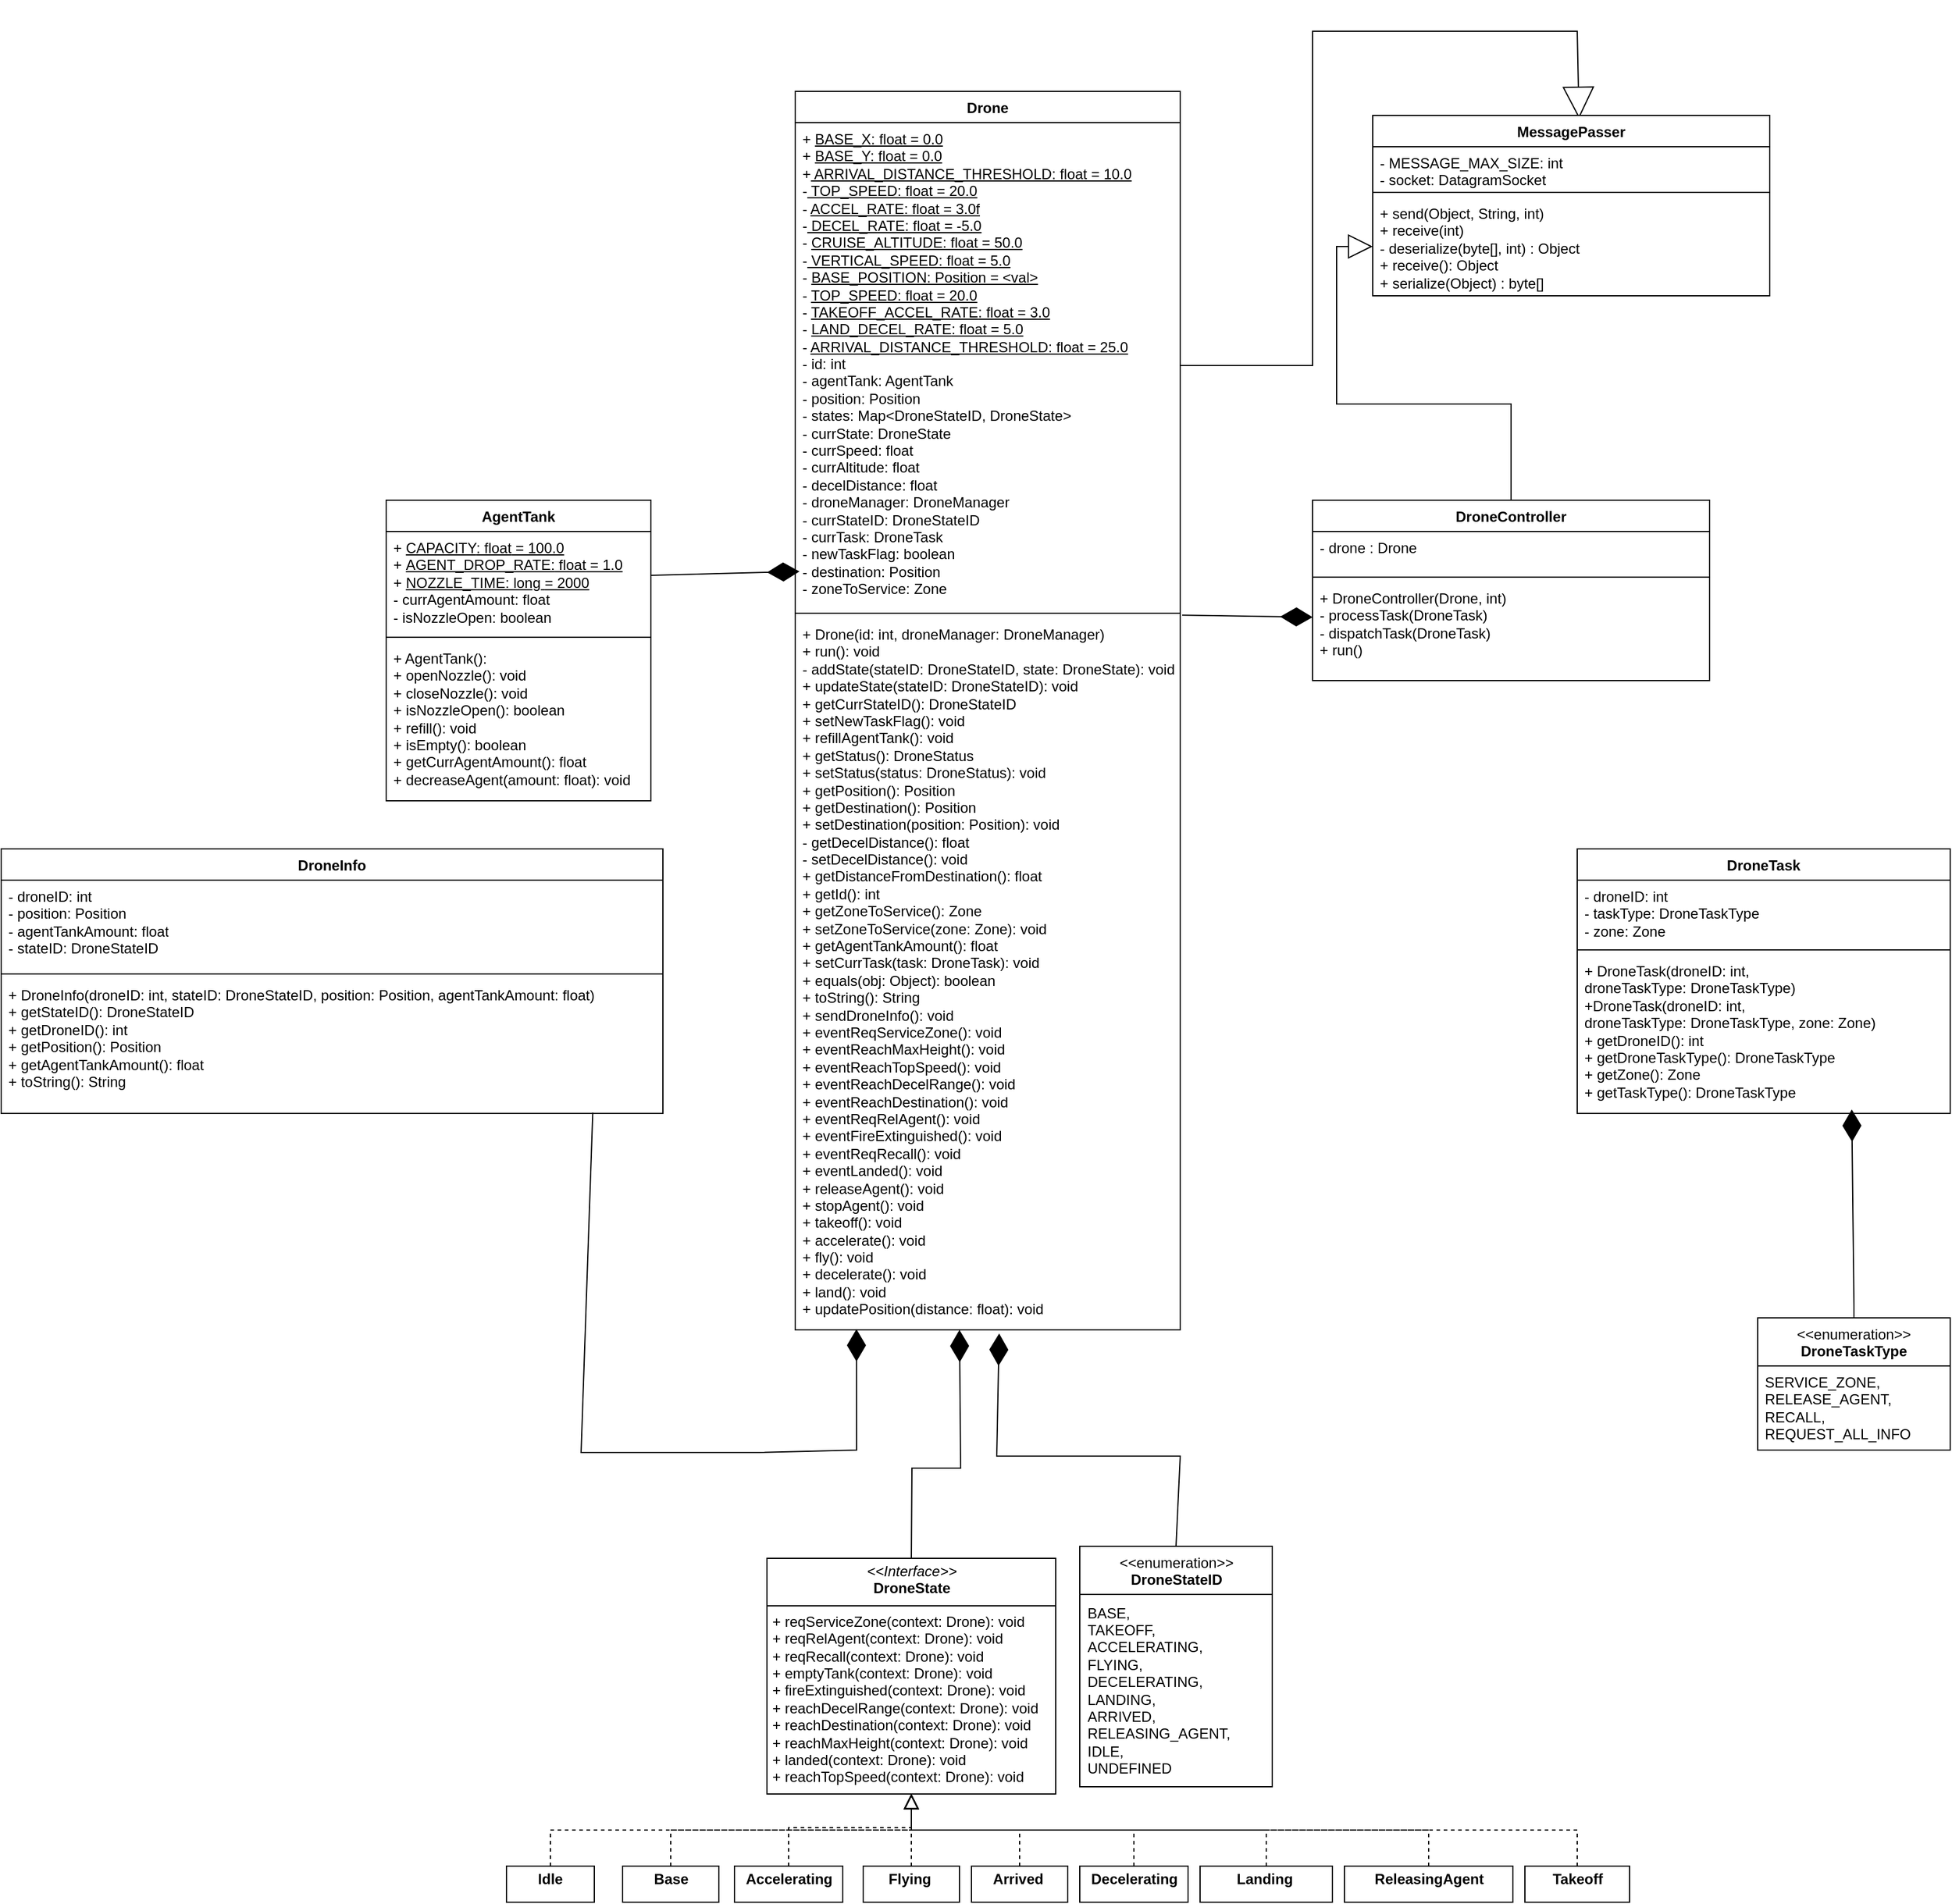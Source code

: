 <mxfile version="26.1.1">
  <diagram name="Page-1" id="E1clJ-vo8N5P6Af11tzl">
    <mxGraphModel dx="6111" dy="6210" grid="1" gridSize="10" guides="1" tooltips="1" connect="1" arrows="1" fold="1" page="1" pageScale="1" pageWidth="4681" pageHeight="3300" math="0" shadow="0">
      <root>
        <mxCell id="0" />
        <mxCell id="1" parent="0" />
        <mxCell id="gpong3w6HoHgrcKHU_dl-1" value="Drone" style="swimlane;fontStyle=1;align=center;verticalAlign=top;childLayout=stackLayout;horizontal=1;startSize=26;horizontalStack=0;resizeParent=1;resizeParentMax=0;resizeLast=0;collapsible=1;marginBottom=0;whiteSpace=wrap;html=1;" parent="1" vertex="1">
          <mxGeometry x="-2190" y="-1040" width="320" height="1030" as="geometry" />
        </mxCell>
        <mxCell id="gpong3w6HoHgrcKHU_dl-2" value="&lt;div&gt;+&amp;nbsp;&lt;u&gt;BASE_X: float = 0.0&lt;/u&gt;&lt;/div&gt;&lt;div&gt;+&amp;nbsp;&lt;span style=&quot;background-color: transparent;&quot;&gt;&lt;u&gt;BASE_Y: float = 0.0&lt;/u&gt;&lt;/span&gt;&lt;/div&gt;&lt;div&gt;&lt;span style=&quot;background-color: transparent;&quot;&gt;+&lt;u&gt; ARRIVAL_DISTANCE_THRESHOLD: float = 10.0&lt;/u&gt;&lt;/span&gt;&lt;/div&gt;&lt;div&gt;&lt;span style=&quot;background-color: transparent;&quot;&gt;-&lt;u&gt; TOP_SPEED: float = 20.0&lt;/u&gt;&lt;/span&gt;&lt;/div&gt;&lt;div&gt;- &lt;u&gt;ACCEL_RATE: float = 3.0f&lt;/u&gt;&lt;/div&gt;&lt;div&gt;-&lt;u&gt; DECEL_RATE: float = -5.0&lt;/u&gt;&lt;/div&gt;&lt;div&gt;- &lt;u&gt;CRUISE_ALTITUDE: float = 50.0&lt;/u&gt;&lt;/div&gt;&lt;div&gt;-&lt;u&gt; VERTICAL_SPEED: float = 5.0&lt;/u&gt;&lt;/div&gt;&lt;div&gt;- &lt;u&gt;BASE_POSITION: Position = &amp;lt;val&amp;gt;&lt;/u&gt;&lt;/div&gt;- &lt;u&gt;TOP_SPEED: float = 20.0&lt;/u&gt;&lt;div&gt;- &lt;u&gt;TAKEOFF_ACCEL_RATE&lt;/u&gt;&lt;u style=&quot;background-color: transparent; color: light-dark(rgb(0, 0, 0), rgb(255, 255, 255));&quot;&gt;: float&lt;/u&gt;&lt;u style=&quot;background-color: transparent; color: light-dark(rgb(0, 0, 0), rgb(255, 255, 255));&quot;&gt;&amp;nbsp;= 3.0&lt;/u&gt;&lt;/div&gt;&lt;div&gt;- &lt;u&gt;LAND_DECEL_RATE&lt;/u&gt;&lt;u style=&quot;background-color: transparent; color: light-dark(rgb(0, 0, 0), rgb(255, 255, 255));&quot;&gt;: float&lt;/u&gt;&lt;u style=&quot;background-color: transparent; color: light-dark(rgb(0, 0, 0), rgb(255, 255, 255));&quot;&gt;&amp;nbsp;= 5.0&lt;/u&gt;&lt;/div&gt;&lt;div&gt;- &lt;u&gt;ARRIVAL_DISTANCE_THRESHOLD: float = 25.0&lt;/u&gt;&lt;/div&gt;&lt;div&gt;- id: int&lt;/div&gt;&lt;div&gt;- agentTank: AgentTank&lt;/div&gt;&lt;div&gt;- position: Position&lt;/div&gt;&lt;div&gt;- states:&amp;nbsp;&lt;span style=&quot;background-color: transparent; color: light-dark(rgb(0, 0, 0), rgb(255, 255, 255));&quot;&gt;Map&amp;lt;DroneStateID, DroneState&amp;gt;&lt;/span&gt;&lt;/div&gt;&lt;div&gt;&lt;span style=&quot;background-color: transparent;&quot;&gt;- currState: DroneState&lt;/span&gt;&lt;/div&gt;&lt;div&gt;&lt;span style=&quot;background-color: transparent;&quot;&gt;&lt;div&gt;- currSpeed: float&lt;/div&gt;&lt;div&gt;- currAltitude: float&lt;/div&gt;&lt;div&gt;- decelDistance: float&lt;/div&gt;&lt;div&gt;- droneManager: DroneManager&lt;/div&gt;&lt;/span&gt;&lt;/div&gt;&lt;div&gt;&lt;div&gt;- currStateID: DroneStateID&lt;/div&gt;&lt;div&gt;&lt;span style=&quot;background-color: transparent; color: light-dark(rgb(0, 0, 0), rgb(255, 255, 255));&quot;&gt;- currTask: DroneTask&lt;/span&gt;&lt;/div&gt;&lt;div&gt;- newTaskFlag: boolean&lt;/div&gt;&lt;div&gt;- destination: Position&lt;/div&gt;&lt;div&gt;- zoneToService: Zone&lt;/div&gt;&lt;/div&gt;&lt;div&gt;&lt;br&gt;&lt;/div&gt;" style="text;strokeColor=none;fillColor=none;align=left;verticalAlign=top;spacingLeft=4;spacingRight=4;overflow=hidden;rotatable=0;points=[[0,0.5],[1,0.5]];portConstraint=eastwest;whiteSpace=wrap;html=1;" parent="gpong3w6HoHgrcKHU_dl-1" vertex="1">
          <mxGeometry y="26" width="320" height="404" as="geometry" />
        </mxCell>
        <mxCell id="gpong3w6HoHgrcKHU_dl-3" value="" style="line;strokeWidth=1;fillColor=none;align=left;verticalAlign=middle;spacingTop=-1;spacingLeft=3;spacingRight=3;rotatable=0;labelPosition=right;points=[];portConstraint=eastwest;strokeColor=inherit;" parent="gpong3w6HoHgrcKHU_dl-1" vertex="1">
          <mxGeometry y="430" width="320" height="8" as="geometry" />
        </mxCell>
        <mxCell id="gpong3w6HoHgrcKHU_dl-4" value="+ Drone(id: int, droneManager: DroneManager)&lt;div&gt;+ run(): void&lt;br&gt;&lt;div&gt;- addState(stateID: DroneStateID, state: DroneState): void&lt;br&gt;&lt;div&gt;+ updateState(stateID: DroneStateID): void&lt;/div&gt;&lt;div&gt;+ getCurrStateID(): DroneStateID&lt;/div&gt;&lt;div&gt;+ setNewTaskFlag(): void&lt;/div&gt;&lt;div&gt;+ refillAgentTank(): void&lt;/div&gt;&lt;div&gt;+ getStatus(): DroneStatus&lt;/div&gt;&lt;div&gt;+ setStatus(status: DroneStatus): void&lt;/div&gt;&lt;div&gt;+ getPosition(): Position&lt;/div&gt;&lt;div&gt;+ getDestination(): Position&lt;/div&gt;&lt;div&gt;+ setDestination(position: Position): void&lt;/div&gt;&lt;div&gt;- getDecelDistance(): float&lt;/div&gt;&lt;div&gt;&lt;span style=&quot;background-color: transparent; color: light-dark(rgb(0, 0, 0), rgb(255, 255, 255));&quot;&gt;- setDecelDistance(): void&lt;/span&gt;&lt;/div&gt;&lt;div&gt;&lt;span style=&quot;background-color: transparent;&quot;&gt;+ getDistanceFromDestination(): float&lt;/span&gt;&lt;/div&gt;&lt;div&gt;&lt;span style=&quot;background-color: transparent;&quot;&gt;+ getId(): int&lt;/span&gt;&lt;/div&gt;&lt;div&gt;&lt;span style=&quot;background-color: transparent;&quot;&gt;+ getZoneToService(): Zone&lt;/span&gt;&lt;/div&gt;&lt;div&gt;&lt;span style=&quot;background-color: transparent;&quot;&gt;+ setZoneToService(zone: Zone): void&lt;/span&gt;&lt;/div&gt;&lt;div&gt;&lt;span style=&quot;background-color: transparent;&quot;&gt;+ getAgentTankAmount(): float&lt;/span&gt;&lt;/div&gt;&lt;div&gt;&lt;span style=&quot;background-color: transparent;&quot;&gt;+ setCurrTask(task: DroneTask): void&lt;/span&gt;&lt;/div&gt;&lt;div&gt;&lt;span style=&quot;background-color: transparent;&quot;&gt;+ equals(obj: Object): boolean&lt;/span&gt;&lt;/div&gt;&lt;div&gt;&lt;span style=&quot;background-color: transparent;&quot;&gt;+ toString(): String&lt;/span&gt;&lt;/div&gt;&lt;div&gt;&lt;span style=&quot;background-color: transparent;&quot;&gt;+ sendDroneInfo(): void&lt;/span&gt;&lt;/div&gt;&lt;div&gt;+ eventReqServiceZone(): void&lt;/div&gt;&lt;div&gt;+ eventReachMaxHeight(): void&lt;/div&gt;&lt;div&gt;+ eventReachTopSpeed(): void&lt;/div&gt;&lt;div&gt;+ eventReachDecelRange(): void&lt;/div&gt;&lt;div&gt;+ eventReachDestination(): void&lt;/div&gt;&lt;div&gt;+ eventReqRelAgent(): void&lt;/div&gt;&lt;div&gt;+ eventFireExtinguished(): void&lt;/div&gt;&lt;div&gt;+ eventReqRecall(): void&lt;/div&gt;&lt;div&gt;+ eventLanded(): void&lt;/div&gt;&lt;div&gt;+ releaseAgent(): void&lt;/div&gt;&lt;div&gt;+ stopAgent(): void&lt;/div&gt;&lt;div&gt;+ takeoff(): void&lt;/div&gt;&lt;div&gt;+ accelerate(): void&lt;/div&gt;&lt;div&gt;+ fly(): void&lt;/div&gt;&lt;div&gt;+ decelerate(): void&lt;/div&gt;&lt;div&gt;+ land(): void&lt;/div&gt;&lt;div&gt;+ updatePosition(distance: float): void&lt;/div&gt;&lt;div&gt;&lt;br&gt;&lt;/div&gt;&lt;/div&gt;&lt;/div&gt;" style="text;strokeColor=none;fillColor=none;align=left;verticalAlign=top;spacingLeft=4;spacingRight=4;overflow=hidden;rotatable=0;points=[[0,0.5],[1,0.5]];portConstraint=eastwest;whiteSpace=wrap;html=1;" parent="gpong3w6HoHgrcKHU_dl-1" vertex="1">
          <mxGeometry y="438" width="320" height="592" as="geometry" />
        </mxCell>
        <mxCell id="ytz2XxUED-rhMCgSk-kE-34" value="" style="endArrow=block;endFill=0;endSize=24;html=1;rounded=0;entryX=1;entryY=0.5;entryDx=0;entryDy=0;exitX=1;exitY=0.5;exitDx=0;exitDy=0;" parent="gpong3w6HoHgrcKHU_dl-1" source="gpong3w6HoHgrcKHU_dl-2" edge="1">
          <mxGeometry width="160" relative="1" as="geometry">
            <mxPoint x="260" y="-336" as="sourcePoint" />
            <mxPoint x="651.5" y="22.64" as="targetPoint" />
            <Array as="points">
              <mxPoint x="430" y="228" />
              <mxPoint x="430" y="-50" />
              <mxPoint x="650" y="-50" />
            </Array>
          </mxGeometry>
        </mxCell>
        <mxCell id="gpong3w6HoHgrcKHU_dl-5" value="AgentTank" style="swimlane;fontStyle=1;align=center;verticalAlign=top;childLayout=stackLayout;horizontal=1;startSize=26;horizontalStack=0;resizeParent=1;resizeParentMax=0;resizeLast=0;collapsible=1;marginBottom=0;whiteSpace=wrap;html=1;" parent="1" vertex="1">
          <mxGeometry x="-2530" y="-700" width="220" height="250" as="geometry" />
        </mxCell>
        <mxCell id="gpong3w6HoHgrcKHU_dl-6" value="&lt;div&gt;+ &lt;u&gt;CAPACITY&lt;span style=&quot;color: light-dark(rgb(0, 0, 0), rgb(255, 255, 255)); background-color: transparent;&quot;&gt;: float&lt;/span&gt;&lt;span style=&quot;color: light-dark(rgb(0, 0, 0), rgb(255, 255, 255)); background-color: transparent;&quot;&gt;&amp;nbsp;= 100.0&lt;/span&gt;&lt;/u&gt;&lt;br&gt;&lt;/div&gt;+&amp;nbsp;&lt;u&gt;AGENT_DROP_RATE:&lt;span style=&quot;color: light-dark(rgb(0, 0, 0), rgb(255, 255, 255)); background-color: transparent;&quot;&gt;&amp;nbsp;float&lt;/span&gt;&lt;span style=&quot;color: light-dark(rgb(0, 0, 0), rgb(255, 255, 255)); background-color: transparent;&quot;&gt;&amp;nbsp;= 1.0&lt;/span&gt;&lt;/u&gt;&lt;div&gt;+&amp;nbsp;&lt;u&gt;NOZZLE_TIME&lt;/u&gt;&lt;u style=&quot;color: light-dark(rgb(0, 0, 0), rgb(255, 255, 255)); background-color: transparent;&quot;&gt;: long&amp;nbsp;&lt;/u&gt;&lt;u style=&quot;color: light-dark(rgb(0, 0, 0), rgb(255, 255, 255)); background-color: transparent;&quot;&gt;= 2000&lt;/u&gt;&lt;u style=&quot;color: light-dark(rgb(0, 0, 0), rgb(255, 255, 255)); background-color: transparent;&quot;&gt;&lt;br&gt;&lt;/u&gt;&lt;/div&gt;&lt;div&gt;- currAgentAmount: float&lt;/div&gt;&lt;div&gt;- isNozzleOpen: boolean&lt;/div&gt;" style="text;strokeColor=none;fillColor=none;align=left;verticalAlign=top;spacingLeft=4;spacingRight=4;overflow=hidden;rotatable=0;points=[[0,0.5],[1,0.5]];portConstraint=eastwest;whiteSpace=wrap;html=1;" parent="gpong3w6HoHgrcKHU_dl-5" vertex="1">
          <mxGeometry y="26" width="220" height="84" as="geometry" />
        </mxCell>
        <mxCell id="gpong3w6HoHgrcKHU_dl-7" value="" style="line;strokeWidth=1;fillColor=none;align=left;verticalAlign=middle;spacingTop=-1;spacingLeft=3;spacingRight=3;rotatable=0;labelPosition=right;points=[];portConstraint=eastwest;strokeColor=inherit;" parent="gpong3w6HoHgrcKHU_dl-5" vertex="1">
          <mxGeometry y="110" width="220" height="8" as="geometry" />
        </mxCell>
        <mxCell id="gpong3w6HoHgrcKHU_dl-8" value="+ AgentTank():&lt;div&gt;+ openNozzle(): void&lt;/div&gt;&lt;div&gt;+ closeNozzle(): void&lt;/div&gt;&lt;div&gt;+ isNozzleOpen(): boolean&lt;/div&gt;&lt;div&gt;+ refill(): void&lt;/div&gt;&lt;div&gt;+ isEmpty(): boolean&lt;/div&gt;&lt;div&gt;+ getCurrAgentAmount(): float&lt;/div&gt;&lt;div&gt;+ decreaseAgent(amount: float): void&lt;/div&gt;" style="text;strokeColor=none;fillColor=none;align=left;verticalAlign=top;spacingLeft=4;spacingRight=4;overflow=hidden;rotatable=0;points=[[0,0.5],[1,0.5]];portConstraint=eastwest;whiteSpace=wrap;html=1;" parent="gpong3w6HoHgrcKHU_dl-5" vertex="1">
          <mxGeometry y="118" width="220" height="132" as="geometry" />
        </mxCell>
        <mxCell id="gpong3w6HoHgrcKHU_dl-9" value="" style="endArrow=diamondThin;endFill=1;endSize=24;html=1;rounded=0;exitX=1;exitY=0.25;exitDx=0;exitDy=0;entryX=0.011;entryY=0.924;entryDx=0;entryDy=0;entryPerimeter=0;" parent="1" source="gpong3w6HoHgrcKHU_dl-5" target="gpong3w6HoHgrcKHU_dl-2" edge="1">
          <mxGeometry width="160" relative="1" as="geometry">
            <mxPoint x="-1287" y="-556" as="sourcePoint" />
            <mxPoint x="-2254" y="-626" as="targetPoint" />
          </mxGeometry>
        </mxCell>
        <mxCell id="gpong3w6HoHgrcKHU_dl-10" value="DroneInfo" style="swimlane;fontStyle=1;align=center;verticalAlign=top;childLayout=stackLayout;horizontal=1;startSize=26;horizontalStack=0;resizeParent=1;resizeParentMax=0;resizeLast=0;collapsible=1;marginBottom=0;whiteSpace=wrap;html=1;" parent="1" vertex="1">
          <mxGeometry x="-2850" y="-410" width="550" height="220" as="geometry" />
        </mxCell>
        <mxCell id="gpong3w6HoHgrcKHU_dl-11" value="- droneID: int&lt;div&gt;- position: Position&lt;/div&gt;&lt;div&gt;-&amp;nbsp;agentTankAmount: float&lt;/div&gt;&lt;div&gt;- stateID: DroneStateID&lt;/div&gt;" style="text;strokeColor=none;fillColor=none;align=left;verticalAlign=top;spacingLeft=4;spacingRight=4;overflow=hidden;rotatable=0;points=[[0,0.5],[1,0.5]];portConstraint=eastwest;whiteSpace=wrap;html=1;" parent="gpong3w6HoHgrcKHU_dl-10" vertex="1">
          <mxGeometry y="26" width="550" height="74" as="geometry" />
        </mxCell>
        <mxCell id="gpong3w6HoHgrcKHU_dl-12" value="" style="line;strokeWidth=1;fillColor=none;align=left;verticalAlign=middle;spacingTop=-1;spacingLeft=3;spacingRight=3;rotatable=0;labelPosition=right;points=[];portConstraint=eastwest;strokeColor=inherit;" parent="gpong3w6HoHgrcKHU_dl-10" vertex="1">
          <mxGeometry y="100" width="550" height="8" as="geometry" />
        </mxCell>
        <mxCell id="gpong3w6HoHgrcKHU_dl-13" value="+ DroneInfo(droneID: int, stateID: DroneStateID, position: Position, agentTankAmount: float)&lt;div&gt;&lt;div&gt;+ getStateID():&amp;nbsp;&lt;span style=&quot;background-color: transparent; color: light-dark(rgb(0, 0, 0), rgb(255, 255, 255));&quot;&gt;DroneStateID&lt;/span&gt;&lt;/div&gt;&lt;/div&gt;&lt;div&gt;&lt;span style=&quot;background-color: transparent; color: light-dark(rgb(0, 0, 0), rgb(255, 255, 255));&quot;&gt;+&amp;nbsp;&lt;/span&gt;&lt;span style=&quot;background-color: transparent;&quot;&gt;getDroneID(): int&lt;/span&gt;&lt;/div&gt;&lt;div&gt;+&amp;nbsp;getPosition(): Position&lt;/div&gt;&lt;div&gt;+&amp;nbsp;getAgentTankAmount(): float&lt;/div&gt;&lt;div&gt;+&amp;nbsp;toString(): String&lt;/div&gt;" style="text;strokeColor=none;fillColor=none;align=left;verticalAlign=top;spacingLeft=4;spacingRight=4;overflow=hidden;rotatable=0;points=[[0,0.5],[1,0.5]];portConstraint=eastwest;whiteSpace=wrap;html=1;" parent="gpong3w6HoHgrcKHU_dl-10" vertex="1">
          <mxGeometry y="108" width="550" height="112" as="geometry" />
        </mxCell>
        <mxCell id="ytz2XxUED-rhMCgSk-kE-1" value="" style="endArrow=diamondThin;endFill=1;endSize=24;html=1;rounded=0;entryX=0.159;entryY=0.999;entryDx=0;entryDy=0;entryPerimeter=0;exitX=0.894;exitY=0.993;exitDx=0;exitDy=0;exitPerimeter=0;" parent="1" source="gpong3w6HoHgrcKHU_dl-13" target="gpong3w6HoHgrcKHU_dl-4" edge="1">
          <mxGeometry width="160" relative="1" as="geometry">
            <mxPoint x="-2370" y="-160" as="sourcePoint" />
            <mxPoint x="-2220" y="37" as="targetPoint" />
            <Array as="points">
              <mxPoint x="-2368" y="92" />
              <mxPoint x="-2220" y="92" />
              <mxPoint x="-2139" y="90" />
            </Array>
          </mxGeometry>
        </mxCell>
        <mxCell id="ytz2XxUED-rhMCgSk-kE-2" value="&lt;p style=&quot;margin:0px;margin-top:4px;text-align:center;&quot;&gt;&lt;i&gt;&amp;lt;&amp;lt;Interface&amp;gt;&amp;gt;&lt;/i&gt;&lt;br&gt;&lt;b&gt;DroneState&lt;/b&gt;&lt;/p&gt;&lt;hr size=&quot;1&quot; style=&quot;border-style:solid;&quot;&gt;&lt;p style=&quot;margin:0px;margin-left:4px;&quot;&gt;+ reqServiceZone(context: Drone): void&lt;br&gt;+ reqRelAgent(context: Drone): void&amp;nbsp;&lt;/p&gt;&lt;p style=&quot;margin:0px;margin-left:4px;&quot;&gt;+&amp;nbsp;reqRecall(context: Drone): void&lt;/p&gt;&lt;p style=&quot;margin:0px;margin-left:4px;&quot;&gt;+&amp;nbsp;emptyTank(context: Drone): void&lt;/p&gt;&lt;p style=&quot;margin:0px;margin-left:4px;&quot;&gt;+&amp;nbsp;fireExtinguished(context: Drone): void&lt;/p&gt;&lt;p style=&quot;margin:0px;margin-left:4px;&quot;&gt;+&amp;nbsp;reachDecelRange(context: Drone): void&lt;/p&gt;&lt;p style=&quot;margin:0px;margin-left:4px;&quot;&gt;+&amp;nbsp;reachDestination(context: Drone): void&lt;/p&gt;&lt;p style=&quot;margin:0px;margin-left:4px;&quot;&gt;+&amp;nbsp;reachMaxHeight(context: Drone): void&lt;/p&gt;&lt;p style=&quot;margin:0px;margin-left:4px;&quot;&gt;+&amp;nbsp;landed(context: Drone): void&lt;/p&gt;&lt;p style=&quot;margin:0px;margin-left:4px;&quot;&gt;+&amp;nbsp;reachTopSpeed(context: Drone): void&lt;/p&gt;" style="verticalAlign=top;align=left;overflow=fill;html=1;whiteSpace=wrap;" parent="1" vertex="1">
          <mxGeometry x="-2213.5" y="180" width="240" height="196" as="geometry" />
        </mxCell>
        <mxCell id="ytz2XxUED-rhMCgSk-kE-3" style="edgeStyle=orthogonalEdgeStyle;rounded=0;orthogonalLoop=1;jettySize=auto;html=1;entryX=0.5;entryY=1;entryDx=0;entryDy=0;endSize=10;endArrow=block;endFill=0;dashed=1;exitX=0.5;exitY=0;exitDx=0;exitDy=0;" parent="1" source="ytz2XxUED-rhMCgSk-kE-4" target="ytz2XxUED-rhMCgSk-kE-2" edge="1">
          <mxGeometry relative="1" as="geometry">
            <mxPoint x="-2195.5" y="436" as="sourcePoint" />
            <Array as="points">
              <mxPoint x="-2195.5" y="404" />
              <mxPoint x="-2093.5" y="404" />
            </Array>
          </mxGeometry>
        </mxCell>
        <mxCell id="ytz2XxUED-rhMCgSk-kE-4" value="&lt;p style=&quot;margin:0px;margin-top:4px;text-align:center;&quot;&gt;&lt;b&gt;Accelerating&lt;/b&gt;&lt;/p&gt;" style="verticalAlign=top;align=left;overflow=fill;html=1;whiteSpace=wrap;" parent="1" vertex="1">
          <mxGeometry x="-2240.5" y="436" width="90" height="30" as="geometry" />
        </mxCell>
        <mxCell id="ytz2XxUED-rhMCgSk-kE-5" style="edgeStyle=orthogonalEdgeStyle;rounded=0;orthogonalLoop=1;jettySize=auto;html=1;exitX=0.5;exitY=0;exitDx=0;exitDy=0;entryX=0.5;entryY=1;entryDx=0;entryDy=0;endArrow=block;endFill=0;endSize=10;dashed=1;" parent="1" source="ytz2XxUED-rhMCgSk-kE-6" target="ytz2XxUED-rhMCgSk-kE-2" edge="1">
          <mxGeometry relative="1" as="geometry" />
        </mxCell>
        <mxCell id="ytz2XxUED-rhMCgSk-kE-6" value="&lt;p style=&quot;margin:0px;margin-top:4px;text-align:center;&quot;&gt;&lt;b&gt;Arrived&amp;nbsp;&lt;/b&gt;&lt;/p&gt;" style="verticalAlign=top;align=left;overflow=fill;html=1;whiteSpace=wrap;" parent="1" vertex="1">
          <mxGeometry x="-2043.5" y="436" width="80" height="30" as="geometry" />
        </mxCell>
        <mxCell id="ytz2XxUED-rhMCgSk-kE-7" style="edgeStyle=orthogonalEdgeStyle;rounded=0;orthogonalLoop=1;jettySize=auto;html=1;exitX=0.5;exitY=0;exitDx=0;exitDy=0;entryX=0.5;entryY=1;entryDx=0;entryDy=0;endArrow=block;endFill=0;endSize=10;dashed=1;" parent="1" source="ytz2XxUED-rhMCgSk-kE-8" target="ytz2XxUED-rhMCgSk-kE-2" edge="1">
          <mxGeometry relative="1" as="geometry">
            <mxPoint x="-2073.5" y="396" as="targetPoint" />
          </mxGeometry>
        </mxCell>
        <mxCell id="ytz2XxUED-rhMCgSk-kE-8" value="&lt;p style=&quot;margin:0px;margin-top:4px;text-align:center;&quot;&gt;&lt;b&gt;Base&lt;/b&gt;&lt;/p&gt;" style="verticalAlign=top;align=left;overflow=fill;html=1;whiteSpace=wrap;" parent="1" vertex="1">
          <mxGeometry x="-2333.5" y="436" width="80" height="30" as="geometry" />
        </mxCell>
        <mxCell id="ytz2XxUED-rhMCgSk-kE-9" style="edgeStyle=orthogonalEdgeStyle;rounded=0;orthogonalLoop=1;jettySize=auto;html=1;exitX=0.5;exitY=0;exitDx=0;exitDy=0;entryX=0.5;entryY=1;entryDx=0;entryDy=0;endSize=10;endArrow=block;endFill=0;dashed=1;" parent="1" source="ytz2XxUED-rhMCgSk-kE-10" target="ytz2XxUED-rhMCgSk-kE-2" edge="1">
          <mxGeometry relative="1" as="geometry">
            <Array as="points">
              <mxPoint x="-2093.5" y="426" />
              <mxPoint x="-2093.5" y="426" />
            </Array>
          </mxGeometry>
        </mxCell>
        <mxCell id="ytz2XxUED-rhMCgSk-kE-10" value="&lt;p style=&quot;margin:0px;margin-top:4px;text-align:center;&quot;&gt;&lt;b&gt;Flying&amp;nbsp;&lt;/b&gt;&lt;/p&gt;" style="verticalAlign=top;align=left;overflow=fill;html=1;whiteSpace=wrap;" parent="1" vertex="1">
          <mxGeometry x="-2133.5" y="436" width="80" height="30" as="geometry" />
        </mxCell>
        <mxCell id="ytz2XxUED-rhMCgSk-kE-11" style="edgeStyle=orthogonalEdgeStyle;rounded=0;orthogonalLoop=1;jettySize=auto;html=1;exitX=0.5;exitY=0;exitDx=0;exitDy=0;entryX=0.5;entryY=1;entryDx=0;entryDy=0;endArrow=block;endFill=0;endSize=10;dashed=1;" parent="1" source="ytz2XxUED-rhMCgSk-kE-12" target="ytz2XxUED-rhMCgSk-kE-2" edge="1">
          <mxGeometry relative="1" as="geometry" />
        </mxCell>
        <mxCell id="ytz2XxUED-rhMCgSk-kE-12" value="&lt;p style=&quot;margin:0px;margin-top:4px;text-align:center;&quot;&gt;&lt;b&gt;Decelerating&lt;/b&gt;&lt;/p&gt;" style="verticalAlign=top;align=left;overflow=fill;html=1;whiteSpace=wrap;" parent="1" vertex="1">
          <mxGeometry x="-1953.5" y="436" width="90" height="30" as="geometry" />
        </mxCell>
        <mxCell id="ytz2XxUED-rhMCgSk-kE-13" style="edgeStyle=orthogonalEdgeStyle;rounded=0;orthogonalLoop=1;jettySize=auto;html=1;exitX=0.5;exitY=0;exitDx=0;exitDy=0;entryX=0.5;entryY=1;entryDx=0;entryDy=0;endSize=10;endArrow=block;endFill=0;dashed=1;" parent="1" source="ytz2XxUED-rhMCgSk-kE-14" target="ytz2XxUED-rhMCgSk-kE-2" edge="1">
          <mxGeometry relative="1" as="geometry" />
        </mxCell>
        <mxCell id="ytz2XxUED-rhMCgSk-kE-14" value="&lt;p style=&quot;margin:0px;margin-top:4px;text-align:center;&quot;&gt;&lt;b&gt;Idle&lt;/b&gt;&lt;/p&gt;" style="verticalAlign=top;align=left;overflow=fill;html=1;whiteSpace=wrap;" parent="1" vertex="1">
          <mxGeometry x="-2430" y="436" width="73" height="30" as="geometry" />
        </mxCell>
        <mxCell id="ytz2XxUED-rhMCgSk-kE-15" style="edgeStyle=orthogonalEdgeStyle;rounded=0;orthogonalLoop=1;jettySize=auto;html=1;exitX=0.5;exitY=0;exitDx=0;exitDy=0;entryX=0.5;entryY=1;entryDx=0;entryDy=0;endSize=10;endArrow=block;endFill=0;dashed=1;" parent="1" source="ytz2XxUED-rhMCgSk-kE-16" target="ytz2XxUED-rhMCgSk-kE-2" edge="1">
          <mxGeometry relative="1" as="geometry" />
        </mxCell>
        <mxCell id="ytz2XxUED-rhMCgSk-kE-16" value="&lt;p style=&quot;margin:0px;margin-top:4px;text-align:center;&quot;&gt;&lt;b&gt;Landing&amp;nbsp;&lt;/b&gt;&lt;/p&gt;" style="verticalAlign=top;align=left;overflow=fill;html=1;whiteSpace=wrap;" parent="1" vertex="1">
          <mxGeometry x="-1853.5" y="436" width="110" height="30" as="geometry" />
        </mxCell>
        <mxCell id="ytz2XxUED-rhMCgSk-kE-17" style="edgeStyle=orthogonalEdgeStyle;rounded=0;orthogonalLoop=1;jettySize=auto;html=1;exitX=0.5;exitY=0;exitDx=0;exitDy=0;entryX=0.5;entryY=1;entryDx=0;entryDy=0;endArrow=block;endFill=0;endSize=10;dashed=1;" parent="1" source="ytz2XxUED-rhMCgSk-kE-18" target="ytz2XxUED-rhMCgSk-kE-2" edge="1">
          <mxGeometry relative="1" as="geometry" />
        </mxCell>
        <mxCell id="ytz2XxUED-rhMCgSk-kE-18" value="&lt;p style=&quot;margin:0px;margin-top:4px;text-align:center;&quot;&gt;&lt;b&gt;ReleasingAgent&lt;/b&gt;&lt;/p&gt;" style="verticalAlign=top;align=left;overflow=fill;html=1;whiteSpace=wrap;" parent="1" vertex="1">
          <mxGeometry x="-1733.5" y="436" width="140" height="30" as="geometry" />
        </mxCell>
        <mxCell id="ytz2XxUED-rhMCgSk-kE-19" style="edgeStyle=orthogonalEdgeStyle;rounded=0;orthogonalLoop=1;jettySize=auto;html=1;exitX=0.5;exitY=0;exitDx=0;exitDy=0;entryX=0.5;entryY=1;entryDx=0;entryDy=0;endSize=10;endArrow=block;endFill=0;dashed=1;" parent="1" source="ytz2XxUED-rhMCgSk-kE-20" target="ytz2XxUED-rhMCgSk-kE-2" edge="1">
          <mxGeometry relative="1" as="geometry" />
        </mxCell>
        <mxCell id="ytz2XxUED-rhMCgSk-kE-20" value="&lt;p style=&quot;margin:0px;margin-top:4px;text-align:center;&quot;&gt;&lt;b&gt;Takeoff&lt;/b&gt;&lt;/p&gt;" style="verticalAlign=top;align=left;overflow=fill;html=1;whiteSpace=wrap;" parent="1" vertex="1">
          <mxGeometry x="-1583.5" y="436" width="87" height="30" as="geometry" />
        </mxCell>
        <mxCell id="ytz2XxUED-rhMCgSk-kE-21" value="&amp;lt;&amp;lt;enumeration&amp;gt;&amp;gt;&lt;br&gt;&lt;b&gt;DroneStateID&lt;/b&gt;" style="swimlane;fontStyle=0;align=center;verticalAlign=top;childLayout=stackLayout;horizontal=1;startSize=40;horizontalStack=0;resizeParent=1;resizeParentMax=0;resizeLast=0;collapsible=0;marginBottom=0;html=1;whiteSpace=wrap;" parent="1" vertex="1">
          <mxGeometry x="-1953.5" y="170" width="160" height="200" as="geometry" />
        </mxCell>
        <mxCell id="ytz2XxUED-rhMCgSk-kE-22" value="&lt;span style=&quot;text-wrap-mode: nowrap;&quot;&gt;BASE,&lt;/span&gt;&lt;div style=&quot;text-wrap-mode: nowrap;&quot;&gt;TAKEOFF,&lt;/div&gt;&lt;div style=&quot;text-wrap-mode: nowrap;&quot;&gt;ACCELERATING,&lt;/div&gt;&lt;div style=&quot;text-wrap-mode: nowrap;&quot;&gt;FLYING,&lt;/div&gt;&lt;div style=&quot;text-wrap-mode: nowrap;&quot;&gt;DECELERATING,&lt;/div&gt;&lt;div style=&quot;text-wrap-mode: nowrap;&quot;&gt;LANDING,&lt;/div&gt;&lt;div style=&quot;text-wrap-mode: nowrap;&quot;&gt;ARRIVED,&lt;/div&gt;&lt;div style=&quot;text-wrap-mode: nowrap;&quot;&gt;RELEASING_AGENT,&lt;/div&gt;&lt;div style=&quot;text-wrap-mode: nowrap;&quot;&gt;IDLE,&lt;/div&gt;&lt;div style=&quot;&quot;&gt;&lt;span style=&quot;text-wrap-mode: nowrap;&quot;&gt;UNDEFINED&lt;/span&gt;&lt;/div&gt;" style="text;html=1;strokeColor=none;fillColor=none;align=left;verticalAlign=middle;spacingLeft=4;spacingRight=4;overflow=hidden;rotatable=0;points=[[0,0.5],[1,0.5]];portConstraint=eastwest;whiteSpace=wrap;" parent="ytz2XxUED-rhMCgSk-kE-21" vertex="1">
          <mxGeometry y="40" width="160" height="160" as="geometry" />
        </mxCell>
        <mxCell id="ytz2XxUED-rhMCgSk-kE-23" value="" style="endArrow=diamondThin;endFill=1;endSize=24;html=1;rounded=0;exitX=0.5;exitY=0;exitDx=0;exitDy=0;entryX=0.185;entryY=1.002;entryDx=0;entryDy=0;entryPerimeter=0;" parent="1" source="ytz2XxUED-rhMCgSk-kE-2" edge="1">
          <mxGeometry width="160" relative="1" as="geometry">
            <mxPoint x="-1895.5" y="135" as="sourcePoint" />
            <mxPoint x="-2053.5" y="-10" as="targetPoint" />
            <Array as="points">
              <mxPoint x="-2093" y="105" />
              <mxPoint x="-2052.5" y="105" />
            </Array>
          </mxGeometry>
        </mxCell>
        <mxCell id="ytz2XxUED-rhMCgSk-kE-24" value="" style="endArrow=diamondThin;endFill=1;endSize=24;html=1;rounded=0;entryX=0.289;entryY=1.006;entryDx=0;entryDy=0;entryPerimeter=0;exitX=0.5;exitY=0;exitDx=0;exitDy=0;" parent="1" source="ytz2XxUED-rhMCgSk-kE-21" edge="1">
          <mxGeometry width="160" relative="1" as="geometry">
            <mxPoint x="-1655.5" y="125" as="sourcePoint" />
            <mxPoint x="-2020.5" y="-7" as="targetPoint" />
            <Array as="points">
              <mxPoint x="-1870" y="95" />
              <mxPoint x="-2022.5" y="95" />
            </Array>
          </mxGeometry>
        </mxCell>
        <mxCell id="ytz2XxUED-rhMCgSk-kE-35" value="DroneTask" style="swimlane;fontStyle=1;align=center;verticalAlign=top;childLayout=stackLayout;horizontal=1;startSize=26;horizontalStack=0;resizeParent=1;resizeParentMax=0;resizeLast=0;collapsible=1;marginBottom=0;whiteSpace=wrap;html=1;" parent="1" vertex="1">
          <mxGeometry x="-1540" y="-410" width="310" height="220" as="geometry" />
        </mxCell>
        <mxCell id="ytz2XxUED-rhMCgSk-kE-36" value="&lt;div&gt;- droneID:&amp;nbsp;&lt;span style=&quot;background-color: transparent; color: light-dark(rgb(0, 0, 0), rgb(255, 255, 255));&quot;&gt;int&lt;/span&gt;&lt;/div&gt;&lt;div&gt;- taskType:&amp;nbsp;&lt;span style=&quot;background-color: transparent; color: light-dark(rgb(0, 0, 0), rgb(255, 255, 255));&quot;&gt;DroneTaskType&lt;/span&gt;&lt;/div&gt;&lt;div&gt;- zone:&amp;nbsp;&lt;span style=&quot;background-color: transparent; color: light-dark(rgb(0, 0, 0), rgb(255, 255, 255));&quot;&gt;Zone&lt;/span&gt;&lt;/div&gt;" style="text;strokeColor=none;fillColor=none;align=left;verticalAlign=top;spacingLeft=4;spacingRight=4;overflow=hidden;rotatable=0;points=[[0,0.5],[1,0.5]];portConstraint=eastwest;whiteSpace=wrap;html=1;" parent="ytz2XxUED-rhMCgSk-kE-35" vertex="1">
          <mxGeometry y="26" width="310" height="54" as="geometry" />
        </mxCell>
        <mxCell id="ytz2XxUED-rhMCgSk-kE-37" value="" style="line;strokeWidth=1;fillColor=none;align=left;verticalAlign=middle;spacingTop=-1;spacingLeft=3;spacingRight=3;rotatable=0;labelPosition=right;points=[];portConstraint=eastwest;strokeColor=inherit;" parent="ytz2XxUED-rhMCgSk-kE-35" vertex="1">
          <mxGeometry y="80" width="310" height="8" as="geometry" />
        </mxCell>
        <mxCell id="ytz2XxUED-rhMCgSk-kE-38" value="&lt;div&gt;+ DroneTask(droneID: int, droneTaskType:&amp;nbsp;&lt;span style=&quot;background-color: transparent; color: light-dark(rgb(0, 0, 0), rgb(255, 255, 255));&quot;&gt;DroneTaskType&lt;/span&gt;&lt;span style=&quot;background-color: transparent; color: light-dark(rgb(0, 0, 0), rgb(255, 255, 255));&quot;&gt;)&lt;/span&gt;&lt;/div&gt;&lt;div&gt;&lt;span style=&quot;background-color: transparent;&quot;&gt;+DroneTask(droneID: int, droneTaskType:&amp;nbsp;&lt;/span&gt;&lt;span style=&quot;background-color: transparent; color: light-dark(rgb(0, 0, 0), rgb(255, 255, 255));&quot;&gt;DroneTaskType&lt;/span&gt;&lt;span style=&quot;background-color: transparent; color: light-dark(rgb(0, 0, 0), rgb(255, 255, 255));&quot;&gt;, zone:&amp;nbsp;&lt;/span&gt;&lt;span style=&quot;background-color: transparent; color: light-dark(rgb(0, 0, 0), rgb(255, 255, 255));&quot;&gt;Zone&lt;/span&gt;&lt;span style=&quot;background-color: transparent; color: light-dark(rgb(0, 0, 0), rgb(255, 255, 255));&quot;&gt;)&lt;/span&gt;&lt;/div&gt;&lt;div&gt;&lt;span style=&quot;background-color: transparent;&quot;&gt;+ getDroneID(): int&lt;/span&gt;&lt;/div&gt;&lt;div&gt;&lt;span style=&quot;background-color: transparent;&quot;&gt;+ getDroneTaskType():&amp;nbsp;&lt;/span&gt;&lt;span style=&quot;background-color: transparent; color: light-dark(rgb(0, 0, 0), rgb(255, 255, 255));&quot;&gt;DroneTaskType&lt;/span&gt;&lt;/div&gt;&lt;div&gt;&lt;span style=&quot;background-color: transparent;&quot;&gt;+ getZone():&amp;nbsp;&lt;/span&gt;&lt;span style=&quot;background-color: transparent; color: light-dark(rgb(0, 0, 0), rgb(255, 255, 255));&quot;&gt;Zone&lt;/span&gt;&lt;/div&gt;&lt;div&gt;&lt;span style=&quot;background-color: transparent;&quot;&gt;+ getTaskType():&amp;nbsp;&lt;/span&gt;&lt;span style=&quot;background-color: transparent; color: light-dark(rgb(0, 0, 0), rgb(255, 255, 255));&quot;&gt;DroneTaskType&lt;/span&gt;&lt;/div&gt;&lt;div&gt;&lt;br&gt;&lt;/div&gt;" style="text;strokeColor=none;fillColor=none;align=left;verticalAlign=top;spacingLeft=4;spacingRight=4;overflow=hidden;rotatable=0;points=[[0,0.5],[1,0.5]];portConstraint=eastwest;whiteSpace=wrap;html=1;" parent="ytz2XxUED-rhMCgSk-kE-35" vertex="1">
          <mxGeometry y="88" width="310" height="132" as="geometry" />
        </mxCell>
        <mxCell id="ytz2XxUED-rhMCgSk-kE-40" value="&amp;lt;&amp;lt;enumeration&amp;gt;&amp;gt;&lt;br&gt;&lt;b&gt;DroneTaskType&lt;/b&gt;" style="swimlane;fontStyle=0;align=center;verticalAlign=top;childLayout=stackLayout;horizontal=1;startSize=40;horizontalStack=0;resizeParent=1;resizeParentMax=0;resizeLast=0;collapsible=0;marginBottom=0;html=1;whiteSpace=wrap;" parent="1" vertex="1">
          <mxGeometry x="-1390" y="-20" width="160" height="110" as="geometry" />
        </mxCell>
        <mxCell id="ytz2XxUED-rhMCgSk-kE-41" value="&lt;span style=&quot;text-wrap-mode: nowrap;&quot;&gt;SERVICE_ZONE,&lt;/span&gt;&lt;div&gt;&lt;span style=&quot;text-wrap-mode: nowrap;&quot;&gt;RELEASE_AGENT,&lt;/span&gt;&lt;/div&gt;&lt;div&gt;&lt;span style=&quot;text-wrap-mode: nowrap;&quot;&gt;RECALL,&lt;/span&gt;&lt;/div&gt;&lt;div&gt;&lt;span style=&quot;text-wrap-mode: nowrap;&quot;&gt;REQUEST_ALL_INFO&lt;/span&gt;&lt;/div&gt;" style="text;html=1;strokeColor=none;fillColor=none;align=left;verticalAlign=middle;spacingLeft=4;spacingRight=4;overflow=hidden;rotatable=0;points=[[0,0.5],[1,0.5]];portConstraint=eastwest;whiteSpace=wrap;" parent="ytz2XxUED-rhMCgSk-kE-40" vertex="1">
          <mxGeometry y="40" width="160" height="70" as="geometry" />
        </mxCell>
        <mxCell id="ytz2XxUED-rhMCgSk-kE-42" value="" style="endArrow=diamondThin;endFill=1;endSize=24;html=1;rounded=0;entryX=0.736;entryY=0.975;entryDx=0;entryDy=0;entryPerimeter=0;exitX=0.5;exitY=0;exitDx=0;exitDy=0;" parent="1" source="ytz2XxUED-rhMCgSk-kE-40" target="ytz2XxUED-rhMCgSk-kE-38" edge="1">
          <mxGeometry width="160" relative="1" as="geometry">
            <mxPoint x="-1520" y="67" as="sourcePoint" />
            <mxPoint x="-1615" y="-390" as="targetPoint" />
            <Array as="points">
              <mxPoint x="-1310" y="-30" />
            </Array>
          </mxGeometry>
        </mxCell>
        <mxCell id="hKRvuOt0gpuBVD8HD-oV-2" value="MessagePasser" style="swimlane;fontStyle=1;align=center;verticalAlign=top;childLayout=stackLayout;horizontal=1;startSize=26;horizontalStack=0;resizeParent=1;resizeParentMax=0;resizeLast=0;collapsible=1;marginBottom=0;whiteSpace=wrap;html=1;" vertex="1" parent="1">
          <mxGeometry x="-1710" y="-1020" width="330" height="150" as="geometry" />
        </mxCell>
        <mxCell id="hKRvuOt0gpuBVD8HD-oV-3" value="- MESSAGE_MAX_SIZE: int&lt;div&gt;- socket: DatagramSocket&lt;/div&gt;" style="text;strokeColor=none;fillColor=none;align=left;verticalAlign=top;spacingLeft=4;spacingRight=4;overflow=hidden;rotatable=0;points=[[0,0.5],[1,0.5]];portConstraint=eastwest;whiteSpace=wrap;html=1;" vertex="1" parent="hKRvuOt0gpuBVD8HD-oV-2">
          <mxGeometry y="26" width="330" height="34" as="geometry" />
        </mxCell>
        <mxCell id="hKRvuOt0gpuBVD8HD-oV-4" value="" style="line;strokeWidth=1;fillColor=none;align=left;verticalAlign=middle;spacingTop=-1;spacingLeft=3;spacingRight=3;rotatable=0;labelPosition=right;points=[];portConstraint=eastwest;strokeColor=inherit;" vertex="1" parent="hKRvuOt0gpuBVD8HD-oV-2">
          <mxGeometry y="60" width="330" height="8" as="geometry" />
        </mxCell>
        <mxCell id="hKRvuOt0gpuBVD8HD-oV-5" value="+ send(Object, String, int)&lt;div&gt;+ receive(int)&lt;/div&gt;&lt;div&gt;- deserialize(byte[], int) : Object&lt;/div&gt;&lt;div&gt;+ receive(): Object&lt;/div&gt;&lt;div&gt;+ serialize(Object) : byte[]&lt;/div&gt;&lt;div&gt;&lt;br&gt;&lt;/div&gt;" style="text;strokeColor=none;fillColor=none;align=left;verticalAlign=top;spacingLeft=4;spacingRight=4;overflow=hidden;rotatable=0;points=[[0,0.5],[1,0.5]];portConstraint=eastwest;whiteSpace=wrap;html=1;" vertex="1" parent="hKRvuOt0gpuBVD8HD-oV-2">
          <mxGeometry y="68" width="330" height="82" as="geometry" />
        </mxCell>
        <mxCell id="hKRvuOt0gpuBVD8HD-oV-16" style="edgeStyle=orthogonalEdgeStyle;rounded=0;orthogonalLoop=1;jettySize=auto;html=1;endArrow=block;endFill=0;endSize=18;" edge="1" parent="1" source="hKRvuOt0gpuBVD8HD-oV-6" target="hKRvuOt0gpuBVD8HD-oV-5">
          <mxGeometry relative="1" as="geometry">
            <mxPoint x="-1540" y="-860" as="targetPoint" />
          </mxGeometry>
        </mxCell>
        <mxCell id="hKRvuOt0gpuBVD8HD-oV-6" value="DroneController" style="swimlane;fontStyle=1;align=center;verticalAlign=top;childLayout=stackLayout;horizontal=1;startSize=26;horizontalStack=0;resizeParent=1;resizeParentMax=0;resizeLast=0;collapsible=1;marginBottom=0;whiteSpace=wrap;html=1;" vertex="1" parent="1">
          <mxGeometry x="-1760" y="-700" width="330" height="150" as="geometry" />
        </mxCell>
        <mxCell id="hKRvuOt0gpuBVD8HD-oV-7" value="- drone : Drone" style="text;strokeColor=none;fillColor=none;align=left;verticalAlign=top;spacingLeft=4;spacingRight=4;overflow=hidden;rotatable=0;points=[[0,0.5],[1,0.5]];portConstraint=eastwest;whiteSpace=wrap;html=1;" vertex="1" parent="hKRvuOt0gpuBVD8HD-oV-6">
          <mxGeometry y="26" width="330" height="34" as="geometry" />
        </mxCell>
        <mxCell id="hKRvuOt0gpuBVD8HD-oV-8" value="" style="line;strokeWidth=1;fillColor=none;align=left;verticalAlign=middle;spacingTop=-1;spacingLeft=3;spacingRight=3;rotatable=0;labelPosition=right;points=[];portConstraint=eastwest;strokeColor=inherit;" vertex="1" parent="hKRvuOt0gpuBVD8HD-oV-6">
          <mxGeometry y="60" width="330" height="8" as="geometry" />
        </mxCell>
        <mxCell id="hKRvuOt0gpuBVD8HD-oV-9" value="&lt;div&gt;+ DroneController(Drone, int)&lt;/div&gt;&lt;div&gt;- processTask(DroneTask)&lt;/div&gt;&lt;div&gt;- dispatchTask(DroneTask)&lt;/div&gt;&lt;div&gt;+ run()&lt;/div&gt;" style="text;strokeColor=none;fillColor=none;align=left;verticalAlign=top;spacingLeft=4;spacingRight=4;overflow=hidden;rotatable=0;points=[[0,0.5],[1,0.5]];portConstraint=eastwest;whiteSpace=wrap;html=1;" vertex="1" parent="hKRvuOt0gpuBVD8HD-oV-6">
          <mxGeometry y="68" width="330" height="82" as="geometry" />
        </mxCell>
        <mxCell id="hKRvuOt0gpuBVD8HD-oV-10" value="" style="endArrow=diamondThin;endFill=1;endSize=24;html=1;rounded=0;exitX=1.005;exitY=-0.004;exitDx=0;exitDy=0;exitPerimeter=0;entryX=0;entryY=0.357;entryDx=0;entryDy=0;entryPerimeter=0;" edge="1" parent="1" source="gpong3w6HoHgrcKHU_dl-4" target="hKRvuOt0gpuBVD8HD-oV-9">
          <mxGeometry width="160" relative="1" as="geometry">
            <mxPoint x="-1698" y="-337" as="sourcePoint" />
            <mxPoint x="-1790" y="-601" as="targetPoint" />
            <Array as="points" />
          </mxGeometry>
        </mxCell>
      </root>
    </mxGraphModel>
  </diagram>
</mxfile>
